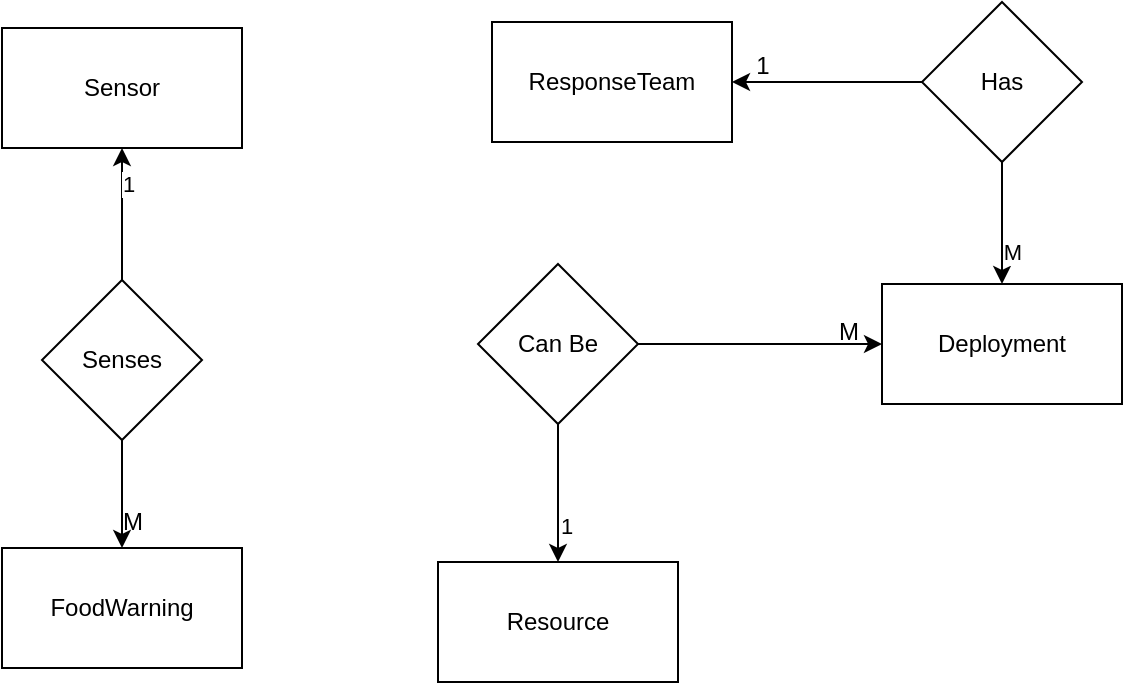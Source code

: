 <mxfile version="24.8.3">
  <diagram name="Page-1" id="vGSzVexybHwV5iWrOlHw">
    <mxGraphModel dx="612" dy="323" grid="0" gridSize="10" guides="1" tooltips="1" connect="1" arrows="1" fold="1" page="1" pageScale="1" pageWidth="850" pageHeight="1100" math="0" shadow="0">
      <root>
        <mxCell id="0" />
        <mxCell id="1" parent="0" />
        <mxCell id="5JHDoT3K3nkbpLWDXWfu-1" value="FoodWarning" style="rounded=0;whiteSpace=wrap;html=1;" vertex="1" parent="1">
          <mxGeometry x="38" y="277" width="120" height="60" as="geometry" />
        </mxCell>
        <mxCell id="5JHDoT3K3nkbpLWDXWfu-2" value="Sensor" style="rounded=0;whiteSpace=wrap;html=1;" vertex="1" parent="1">
          <mxGeometry x="38" y="17" width="120" height="60" as="geometry" />
        </mxCell>
        <mxCell id="5JHDoT3K3nkbpLWDXWfu-3" value="Deployment" style="rounded=0;whiteSpace=wrap;html=1;" vertex="1" parent="1">
          <mxGeometry x="478" y="145" width="120" height="60" as="geometry" />
        </mxCell>
        <mxCell id="5JHDoT3K3nkbpLWDXWfu-4" value="Resource" style="rounded=0;whiteSpace=wrap;html=1;" vertex="1" parent="1">
          <mxGeometry x="256" y="284" width="120" height="60" as="geometry" />
        </mxCell>
        <mxCell id="5JHDoT3K3nkbpLWDXWfu-5" value="ResponseTeam" style="rounded=0;whiteSpace=wrap;html=1;" vertex="1" parent="1">
          <mxGeometry x="283" y="14" width="120" height="60" as="geometry" />
        </mxCell>
        <mxCell id="5JHDoT3K3nkbpLWDXWfu-11" value="" style="edgeStyle=orthogonalEdgeStyle;rounded=0;orthogonalLoop=1;jettySize=auto;html=1;" edge="1" parent="1" source="5JHDoT3K3nkbpLWDXWfu-6" target="5JHDoT3K3nkbpLWDXWfu-3">
          <mxGeometry relative="1" as="geometry" />
        </mxCell>
        <mxCell id="5JHDoT3K3nkbpLWDXWfu-12" value="" style="edgeStyle=orthogonalEdgeStyle;rounded=0;orthogonalLoop=1;jettySize=auto;html=1;" edge="1" parent="1" source="5JHDoT3K3nkbpLWDXWfu-6" target="5JHDoT3K3nkbpLWDXWfu-4">
          <mxGeometry relative="1" as="geometry" />
        </mxCell>
        <mxCell id="5JHDoT3K3nkbpLWDXWfu-20" value="1" style="edgeLabel;html=1;align=center;verticalAlign=middle;resizable=0;points=[];" vertex="1" connectable="0" parent="5JHDoT3K3nkbpLWDXWfu-12">
          <mxGeometry x="0.47" y="4" relative="1" as="geometry">
            <mxPoint as="offset" />
          </mxGeometry>
        </mxCell>
        <mxCell id="5JHDoT3K3nkbpLWDXWfu-6" value="Can Be" style="rhombus;whiteSpace=wrap;html=1;" vertex="1" parent="1">
          <mxGeometry x="276" y="135" width="80" height="80" as="geometry" />
        </mxCell>
        <mxCell id="5JHDoT3K3nkbpLWDXWfu-13" value="" style="edgeStyle=orthogonalEdgeStyle;rounded=0;orthogonalLoop=1;jettySize=auto;html=1;" edge="1" parent="1" source="5JHDoT3K3nkbpLWDXWfu-7" target="5JHDoT3K3nkbpLWDXWfu-3">
          <mxGeometry relative="1" as="geometry" />
        </mxCell>
        <mxCell id="5JHDoT3K3nkbpLWDXWfu-18" value="M" style="edgeLabel;html=1;align=center;verticalAlign=middle;resizable=0;points=[];" vertex="1" connectable="0" parent="5JHDoT3K3nkbpLWDXWfu-13">
          <mxGeometry x="0.466" y="5" relative="1" as="geometry">
            <mxPoint as="offset" />
          </mxGeometry>
        </mxCell>
        <mxCell id="5JHDoT3K3nkbpLWDXWfu-22" value="" style="edgeStyle=orthogonalEdgeStyle;rounded=0;orthogonalLoop=1;jettySize=auto;html=1;" edge="1" parent="1" source="5JHDoT3K3nkbpLWDXWfu-7">
          <mxGeometry relative="1" as="geometry">
            <mxPoint x="403" y="44" as="targetPoint" />
          </mxGeometry>
        </mxCell>
        <mxCell id="5JHDoT3K3nkbpLWDXWfu-7" value="Has" style="rhombus;whiteSpace=wrap;html=1;" vertex="1" parent="1">
          <mxGeometry x="498" y="4" width="80" height="80" as="geometry" />
        </mxCell>
        <mxCell id="5JHDoT3K3nkbpLWDXWfu-9" value="" style="edgeStyle=orthogonalEdgeStyle;rounded=0;orthogonalLoop=1;jettySize=auto;html=1;" edge="1" parent="1" source="5JHDoT3K3nkbpLWDXWfu-8" target="5JHDoT3K3nkbpLWDXWfu-2">
          <mxGeometry relative="1" as="geometry" />
        </mxCell>
        <mxCell id="5JHDoT3K3nkbpLWDXWfu-15" value="1" style="edgeLabel;html=1;align=center;verticalAlign=middle;resizable=0;points=[];" vertex="1" connectable="0" parent="5JHDoT3K3nkbpLWDXWfu-9">
          <mxGeometry x="0.463" y="-3" relative="1" as="geometry">
            <mxPoint as="offset" />
          </mxGeometry>
        </mxCell>
        <mxCell id="5JHDoT3K3nkbpLWDXWfu-10" value="" style="edgeStyle=orthogonalEdgeStyle;rounded=0;orthogonalLoop=1;jettySize=auto;html=1;" edge="1" parent="1" source="5JHDoT3K3nkbpLWDXWfu-8" target="5JHDoT3K3nkbpLWDXWfu-1">
          <mxGeometry relative="1" as="geometry" />
        </mxCell>
        <mxCell id="5JHDoT3K3nkbpLWDXWfu-8" value="Senses" style="rhombus;whiteSpace=wrap;html=1;" vertex="1" parent="1">
          <mxGeometry x="58" y="143" width="80" height="80" as="geometry" />
        </mxCell>
        <mxCell id="5JHDoT3K3nkbpLWDXWfu-19" value="M" style="text;html=1;align=center;verticalAlign=middle;resizable=0;points=[];autosize=1;strokeColor=none;fillColor=none;" vertex="1" parent="1">
          <mxGeometry x="447" y="156" width="28" height="26" as="geometry" />
        </mxCell>
        <mxCell id="5JHDoT3K3nkbpLWDXWfu-21" value="M" style="text;html=1;align=center;verticalAlign=middle;resizable=0;points=[];autosize=1;strokeColor=none;fillColor=none;" vertex="1" parent="1">
          <mxGeometry x="89" y="251" width="28" height="26" as="geometry" />
        </mxCell>
        <mxCell id="5JHDoT3K3nkbpLWDXWfu-24" value="1" style="text;html=1;align=center;verticalAlign=middle;resizable=0;points=[];autosize=1;strokeColor=none;fillColor=none;" vertex="1" parent="1">
          <mxGeometry x="405" y="23" width="25" height="26" as="geometry" />
        </mxCell>
      </root>
    </mxGraphModel>
  </diagram>
</mxfile>
